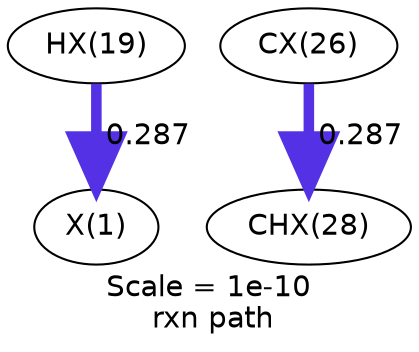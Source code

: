 digraph reaction_paths {
center=1;
s21 -> s20[fontname="Helvetica", style="setlinewidth(5.06)", arrowsize=2.53, color="0.7, 0.787, 0.9"
, label=" 0.287"];
s28 -> s30[fontname="Helvetica", style="setlinewidth(5.06)", arrowsize=2.53, color="0.7, 0.787, 0.9"
, label=" 0.287"];
s20 [ fontname="Helvetica", label="X(1)"];
s21 [ fontname="Helvetica", label="HX(19)"];
s28 [ fontname="Helvetica", label="CX(26)"];
s30 [ fontname="Helvetica", label="CHX(28)"];
 label = "Scale = 1e-10\l rxn path";
 fontname = "Helvetica";
}
